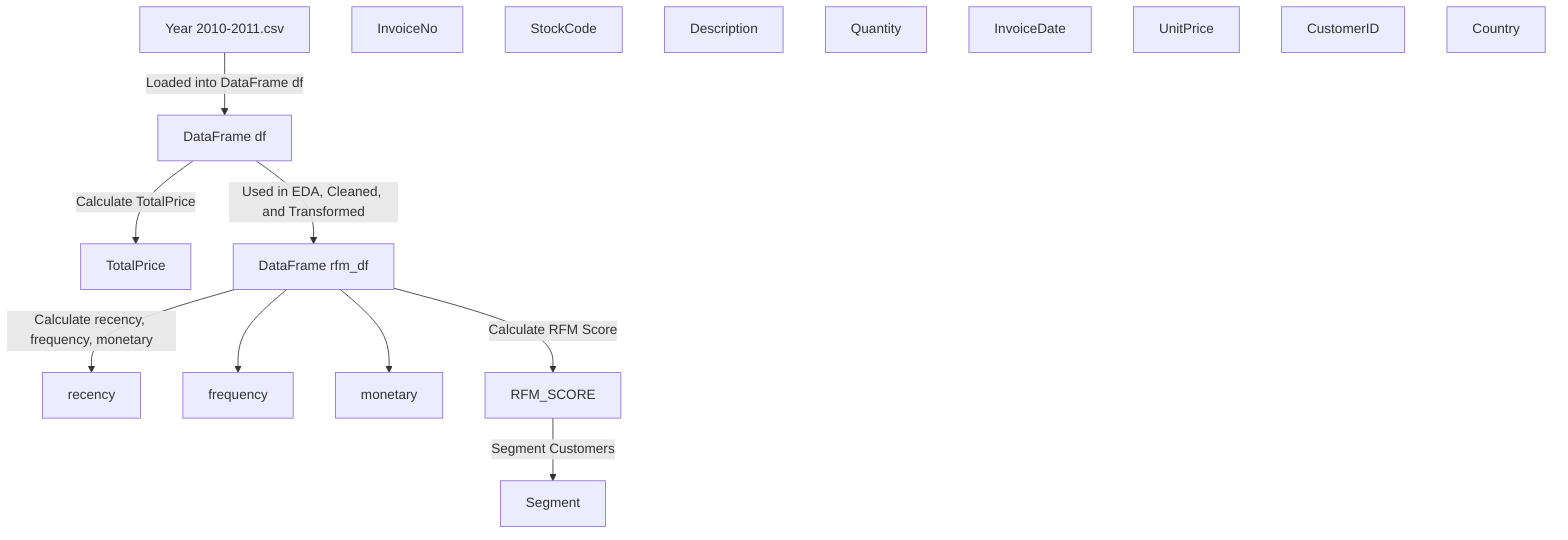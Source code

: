 flowchart TD
    %% Data Sources
    data_source_1["Year 2010-2011.csv"]
    
    %% Data Variables
    InvoiceNo["InvoiceNo"]
    StockCode["StockCode"]
    Description["Description"]
    Quantity["Quantity"]
    InvoiceDate["InvoiceDate"]
    UnitPrice["UnitPrice"]
    CustomerID["CustomerID"]
    Country["Country"]
    TotalPrice["TotalPrice"]
    recency["recency"]
    frequency["frequency"]
    monetary["monetary"]
    RFM_SCORE["RFM_SCORE"]
    Segment["Segment"]

    %% Data Flow
    data_source_1 -->|"Loaded into DataFrame df"| df["DataFrame df"]
    df -->|"Used in EDA, Cleaned, and Transformed"| rfm_df["DataFrame rfm_df"]
    df -->|"Calculate TotalPrice"| TotalPrice
    rfm_df -->|"Calculate recency, frequency, monetary"| recency
    rfm_df --> frequency
    rfm_df --> monetary
    rfm_df -->|"Calculate RFM Score"| RFM_SCORE
    RFM_SCORE -->|"Segment Customers"| Segment

    %% Comments for clarity
    %% data_source_1: Source of the sales data
    %% df: Initial dataframe created from the CSV file
    %% rfm_df: DataFrame used for RFM analysis
    %% TotalPrice: Calculated field for total price per invoice
    %% recency, frequency, monetary: RFM metrics
    %% RFM_SCORE: Combined RFM score
    %% Segment: Customer segmentation based on the RFM score